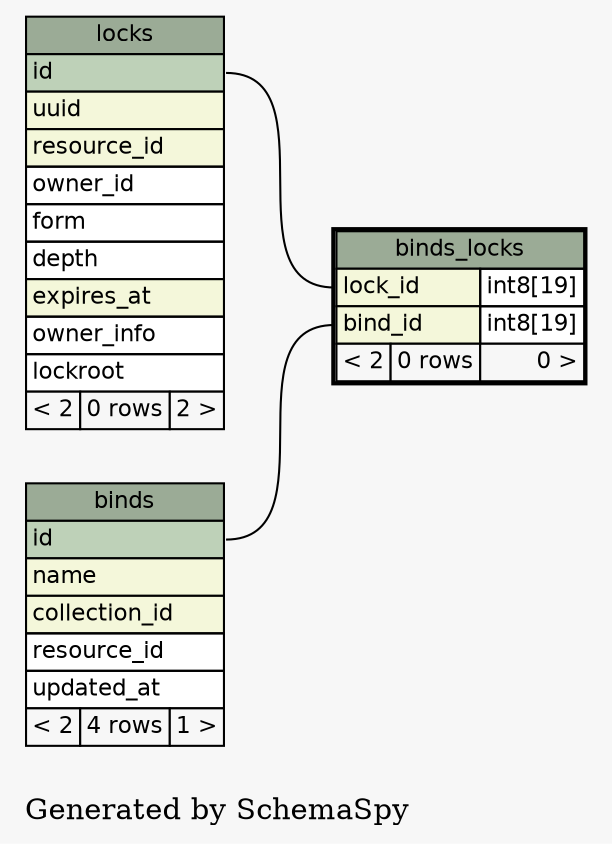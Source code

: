 // dot 2.20.2 on Linux 2.6.28-1-amd64
digraph "oneDegreeRelationshipsGraph" {
  graph [
    rankdir="RL"
    bgcolor="#f7f7f7"
    label="\nGenerated by SchemaSpy"
    labeljust="l"
  ];
  node [
    fontname="Helvetica"
    fontsize="11"
    shape="plaintext"
  ];
  edge [
    arrowsize="0.8"
  ];
  "binds_locks":"bind_id":w -> "binds":"id":e [arrowtail=crowtee arrowhead=none];
  "binds_locks":"lock_id":w -> "locks":"id":e [arrowtail=crowtee arrowhead=none];
  "binds" [
    label=<
    <TABLE BORDER="0" CELLBORDER="1" CELLSPACING="0" BGCOLOR="#ffffff">
      <TR><TD PORT="binds.heading" COLSPAN="3" BGCOLOR="#9bab96" ALIGN="CENTER">binds</TD></TR>
      <TR><TD PORT="id" COLSPAN="3" BGCOLOR="#bed1b8" ALIGN="LEFT">id</TD></TR>
      <TR><TD PORT="name" COLSPAN="3" BGCOLOR="#f4f7da" ALIGN="LEFT">name</TD></TR>
      <TR><TD PORT="collection_id" COLSPAN="3" BGCOLOR="#f4f7da" ALIGN="LEFT">collection_id</TD></TR>
      <TR><TD PORT="resource_id" COLSPAN="3" ALIGN="LEFT">resource_id</TD></TR>
      <TR><TD PORT="updated_at" COLSPAN="3" ALIGN="LEFT">updated_at</TD></TR>
      <TR><TD ALIGN="LEFT" BGCOLOR="#f7f7f7">&lt; 2</TD><TD ALIGN="RIGHT" BGCOLOR="#f7f7f7">4 rows</TD><TD ALIGN="RIGHT" BGCOLOR="#f7f7f7">1 &gt;</TD></TR>
    </TABLE>>
    URL="binds.html#graph"
    tooltip="binds"
  ];
  "binds_locks" [
    label=<
    <TABLE BORDER="2" CELLBORDER="1" CELLSPACING="0" BGCOLOR="#ffffff">
      <TR><TD PORT="binds_locks.heading" COLSPAN="3" BGCOLOR="#9bab96" ALIGN="CENTER">binds_locks</TD></TR>
      <TR><TD PORT="lock_id" COLSPAN="2" BGCOLOR="#f4f7da" ALIGN="LEFT">lock_id</TD><TD PORT="lock_id.type" ALIGN="LEFT">int8[19]</TD></TR>
      <TR><TD PORT="bind_id" COLSPAN="2" BGCOLOR="#f4f7da" ALIGN="LEFT">bind_id</TD><TD PORT="bind_id.type" ALIGN="LEFT">int8[19]</TD></TR>
      <TR><TD ALIGN="LEFT" BGCOLOR="#f7f7f7">&lt; 2</TD><TD ALIGN="RIGHT" BGCOLOR="#f7f7f7">0 rows</TD><TD ALIGN="RIGHT" BGCOLOR="#f7f7f7">0 &gt;</TD></TR>
    </TABLE>>
    URL="binds_locks.html#"
    tooltip="binds_locks"
  ];
  "locks" [
    label=<
    <TABLE BORDER="0" CELLBORDER="1" CELLSPACING="0" BGCOLOR="#ffffff">
      <TR><TD PORT="locks.heading" COLSPAN="3" BGCOLOR="#9bab96" ALIGN="CENTER">locks</TD></TR>
      <TR><TD PORT="id" COLSPAN="3" BGCOLOR="#bed1b8" ALIGN="LEFT">id</TD></TR>
      <TR><TD PORT="uuid" COLSPAN="3" BGCOLOR="#f4f7da" ALIGN="LEFT">uuid</TD></TR>
      <TR><TD PORT="resource_id" COLSPAN="3" BGCOLOR="#f4f7da" ALIGN="LEFT">resource_id</TD></TR>
      <TR><TD PORT="owner_id" COLSPAN="3" ALIGN="LEFT">owner_id</TD></TR>
      <TR><TD PORT="form" COLSPAN="3" ALIGN="LEFT">form</TD></TR>
      <TR><TD PORT="depth" COLSPAN="3" ALIGN="LEFT">depth</TD></TR>
      <TR><TD PORT="expires_at" COLSPAN="3" BGCOLOR="#f4f7da" ALIGN="LEFT">expires_at</TD></TR>
      <TR><TD PORT="owner_info" COLSPAN="3" ALIGN="LEFT">owner_info</TD></TR>
      <TR><TD PORT="lockroot" COLSPAN="3" ALIGN="LEFT">lockroot</TD></TR>
      <TR><TD ALIGN="LEFT" BGCOLOR="#f7f7f7">&lt; 2</TD><TD ALIGN="RIGHT" BGCOLOR="#f7f7f7">0 rows</TD><TD ALIGN="RIGHT" BGCOLOR="#f7f7f7">2 &gt;</TD></TR>
    </TABLE>>
    URL="locks.html#graph"
    tooltip="locks"
  ];
}
